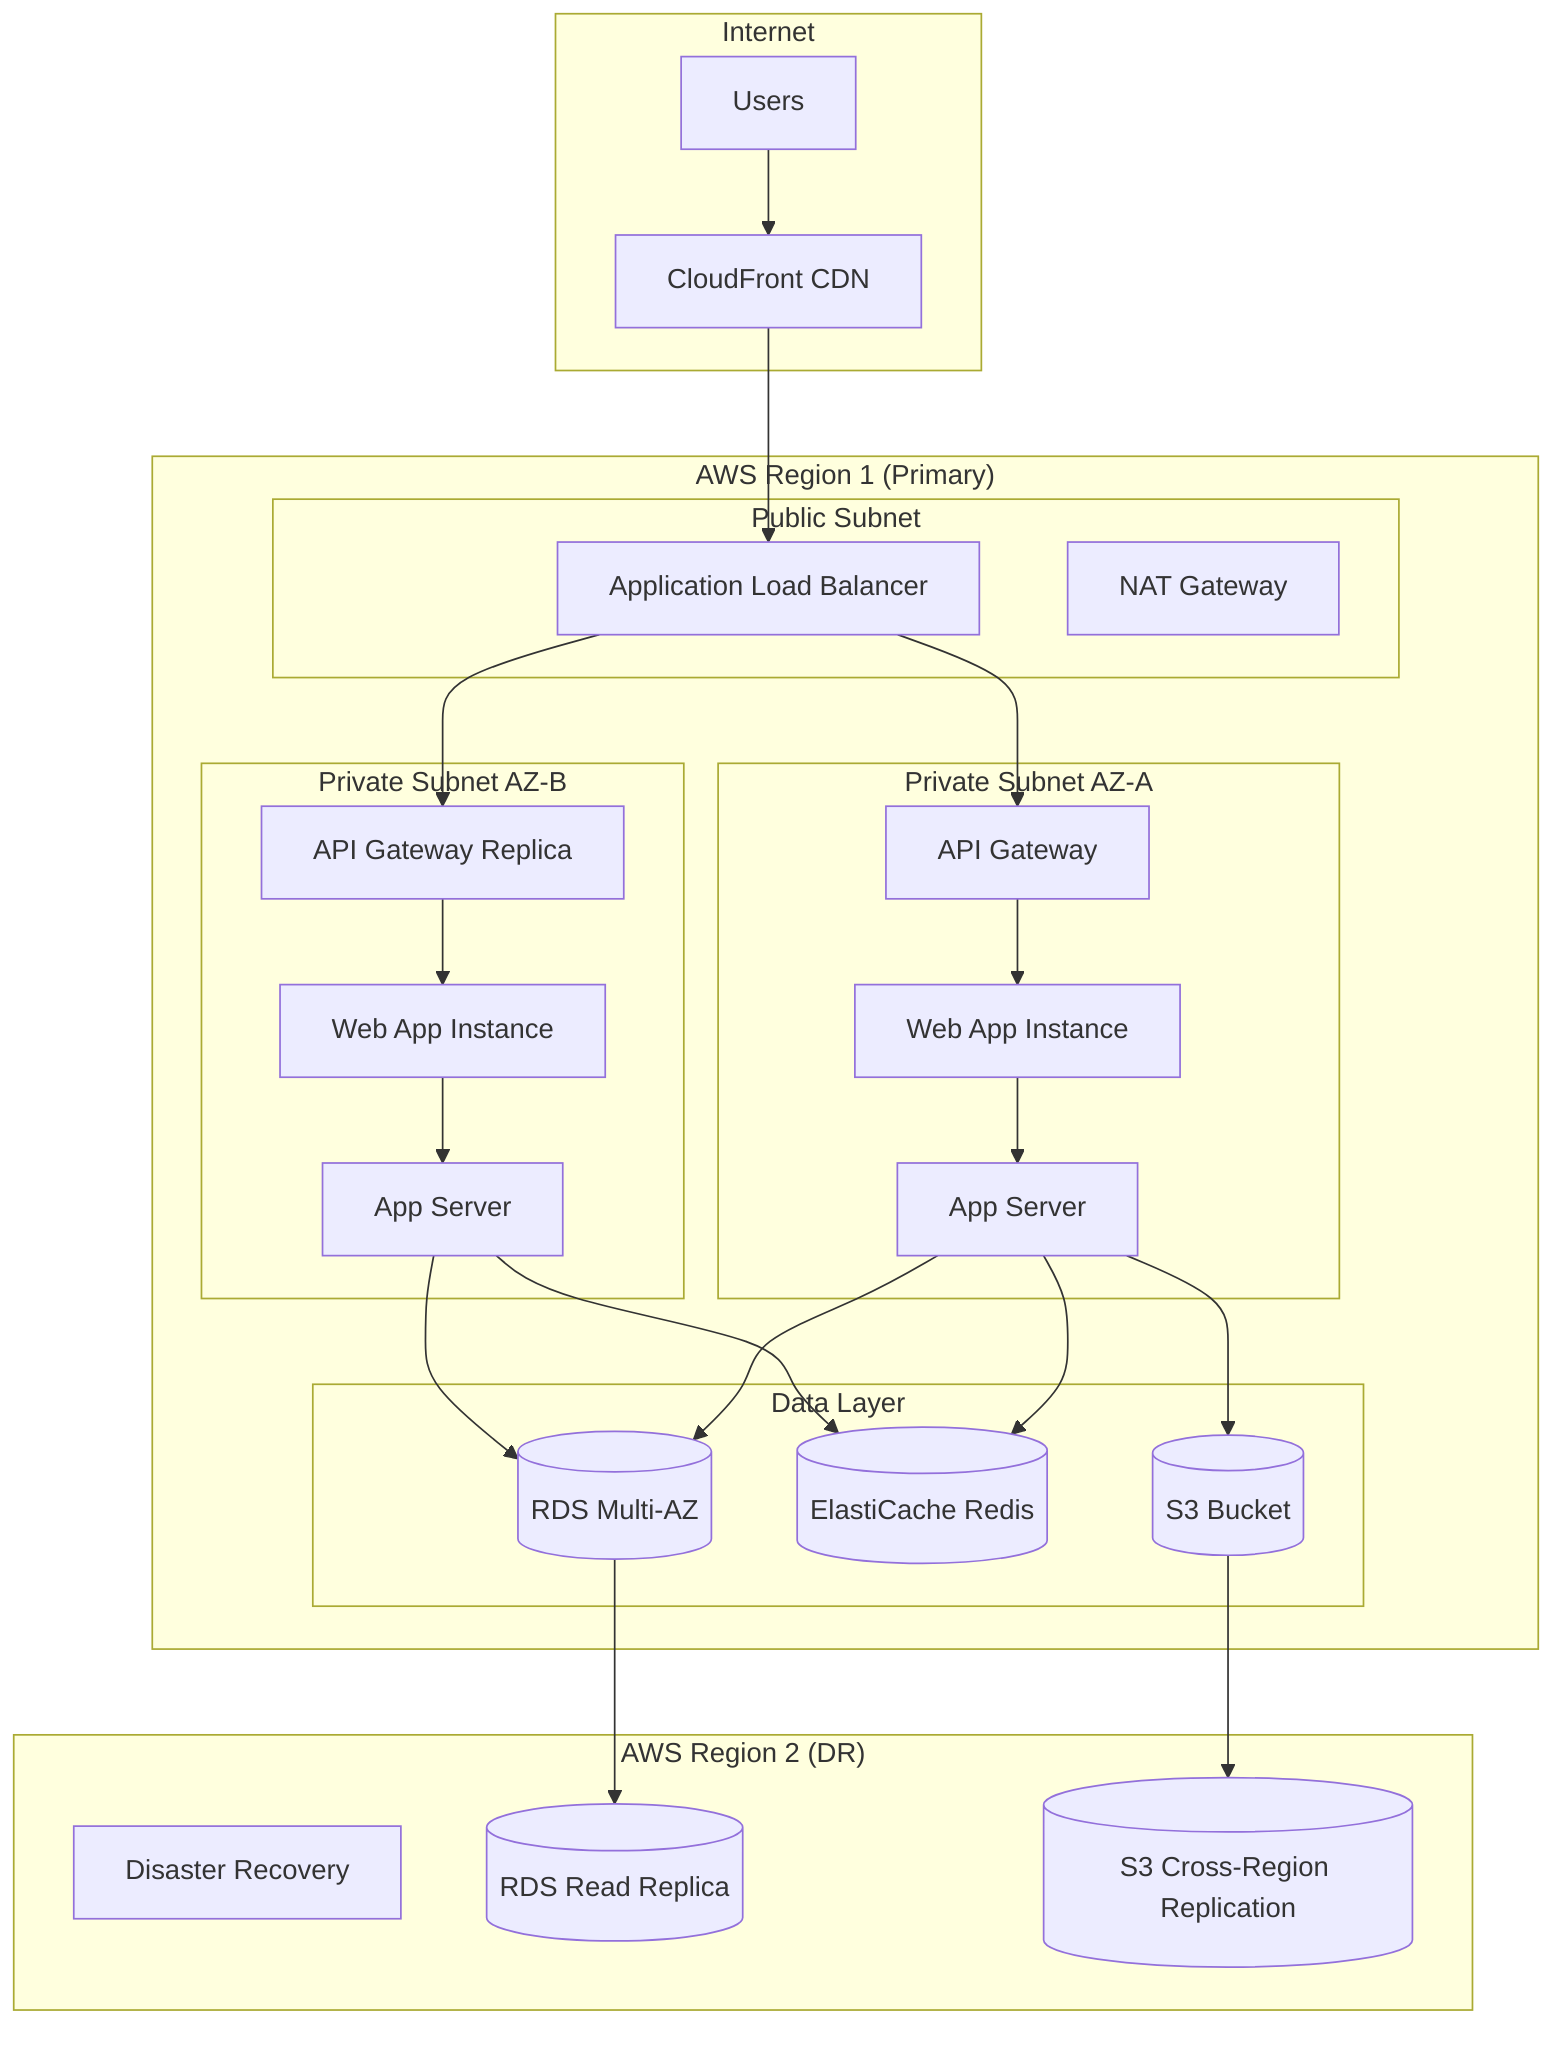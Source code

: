 graph TB
    subgraph "Internet"
        U[Users]
        CDN[CloudFront CDN]
    end
    
    subgraph "AWS Region 1 (Primary)"
        subgraph "Public Subnet"
            ALB[Application Load Balancer]
            NAT[NAT Gateway]
        end
        
        subgraph "Private Subnet AZ-A"
            API1[API Gateway]
            WEB1[Web App Instance]
            APP1[App Server]
        end
        
        subgraph "Private Subnet AZ-B"
            API2[API Gateway Replica]
            WEB2[Web App Instance]
            APP2[App Server]
        end
        
        subgraph "Data Layer"
            RDS[(RDS Multi-AZ)]
            REDIS[(ElastiCache Redis)]
            S3[(S3 Bucket)]
        end
    end
    
    subgraph "AWS Region 2 (DR)"
        DR[Disaster Recovery]
        RDS_DR[(RDS Read Replica)]
        S3_DR[(S3 Cross-Region Replication)]
    end
    
    U --> CDN
    CDN --> ALB
    ALB --> API1
    ALB --> API2
    API1 --> WEB1
    API2 --> WEB2
    WEB1 --> APP1
    WEB2 --> APP2
    APP1 --> RDS
    APP2 --> RDS
    APP1 --> REDIS
    APP2 --> REDIS
    APP1 --> S3
    RDS --> RDS_DR
    S3 --> S3_DR